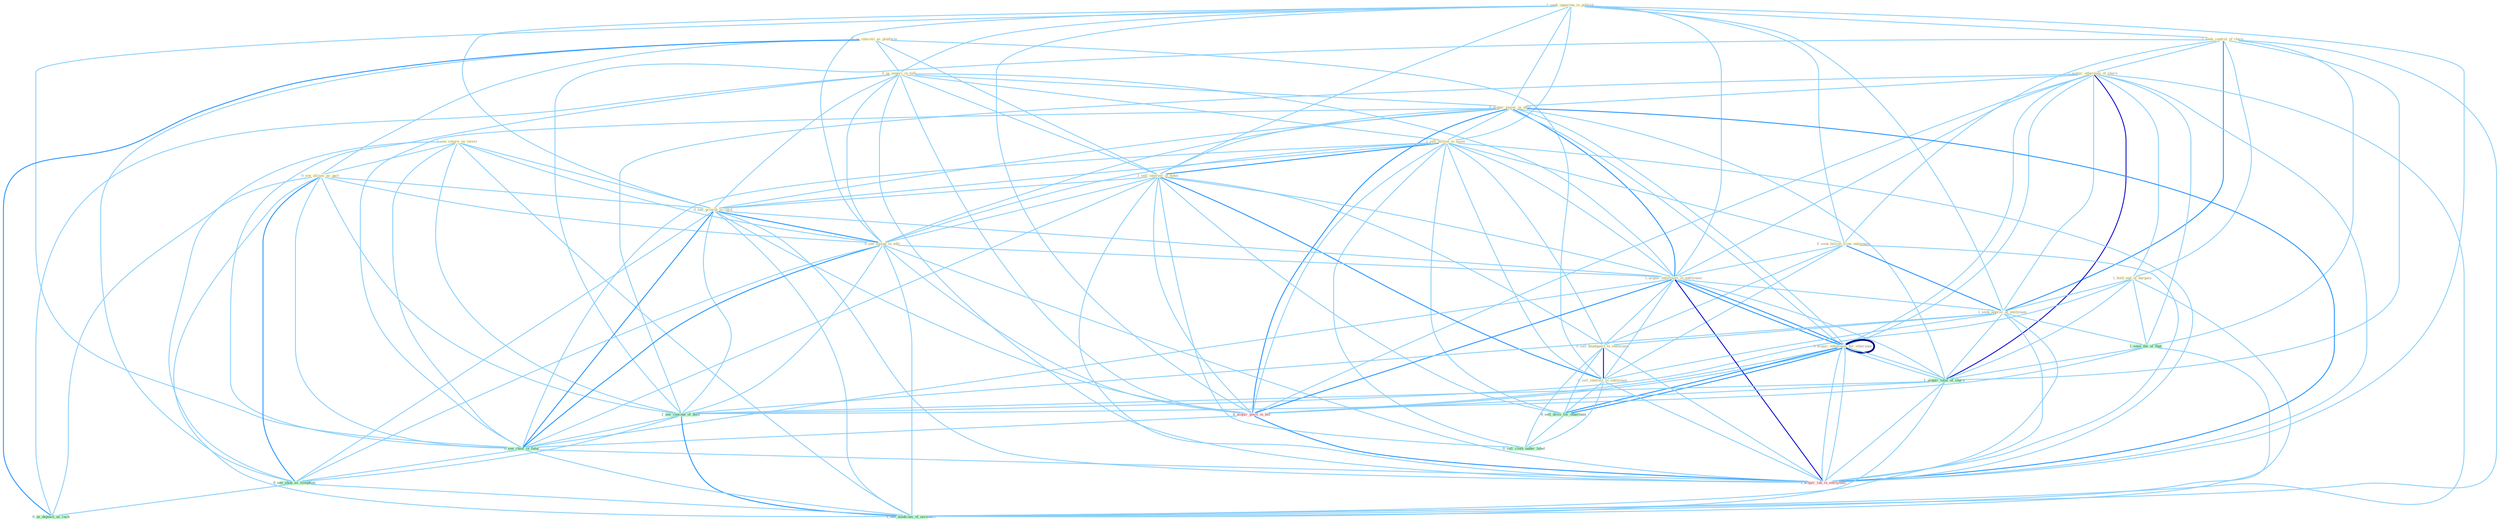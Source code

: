 Graph G{ 
    node
    [shape=polygon,style=filled,width=.5,height=.06,color="#BDFCC9",fixedsize=true,fontsize=4,
    fontcolor="#2f4f4f"];
    {node
    [color="#ffffe0", fontcolor="#8b7d6b"] "1_see_return_on_invest " "1_seek_opportun_in_publish " "0_us_interest_as_platform " "1_seek_control_of_chain " "1_acquir_othernum_of_share " "1_hold_end_of_bargain " "0_us_experi_in_talk " "0_acquir_major_in_offer " "0_see_allianc_as_part " "1_sell_billion_in_asset " "1_sell_interest_in_hotel " "0_seek_billion_from_entitynam " "0_see_growth_in_card " "0_see_footag_in_edit " "1_acquir_entitynam_in_entitynam " "0_acquir_entitynam_for_othernum " "1_seek_approv_of_entitynam " "0_sell_headquart_to_entitynam " "0_sell_interest_to_entitynam "}
{node [color="#fff0f5", fontcolor="#b22222"] "0_acquir_entitynam_for_othernum " "0_acquir_posit_in_bid " "1_acquir_lab_in_entitynam "}
edge [color="#B0E2FF"];

	"1_see_return_on_invest " -- "0_see_allianc_as_part " [w="1", color="#87cefa" ];
	"1_see_return_on_invest " -- "0_see_growth_in_card " [w="1", color="#87cefa" ];
	"1_see_return_on_invest " -- "0_see_footag_in_edit " [w="1", color="#87cefa" ];
	"1_see_return_on_invest " -- "1_see_concept_of_both " [w="1", color="#87cefa" ];
	"1_see_return_on_invest " -- "0_see_chief_in_futur " [w="1", color="#87cefa" ];
	"1_see_return_on_invest " -- "0_see_shop_as_symptom " [w="1", color="#87cefa" ];
	"1_see_return_on_invest " -- "1_see_modicum_of_normalci " [w="1", color="#87cefa" ];
	"1_seek_opportun_in_publish " -- "1_seek_control_of_chain " [w="1", color="#87cefa" ];
	"1_seek_opportun_in_publish " -- "0_us_experi_in_talk " [w="1", color="#87cefa" ];
	"1_seek_opportun_in_publish " -- "0_acquir_major_in_offer " [w="1", color="#87cefa" ];
	"1_seek_opportun_in_publish " -- "1_sell_billion_in_asset " [w="1", color="#87cefa" ];
	"1_seek_opportun_in_publish " -- "1_sell_interest_in_hotel " [w="1", color="#87cefa" ];
	"1_seek_opportun_in_publish " -- "0_seek_billion_from_entitynam " [w="1", color="#87cefa" ];
	"1_seek_opportun_in_publish " -- "0_see_growth_in_card " [w="1", color="#87cefa" ];
	"1_seek_opportun_in_publish " -- "0_see_footag_in_edit " [w="1", color="#87cefa" ];
	"1_seek_opportun_in_publish " -- "1_acquir_entitynam_in_entitynam " [w="1", color="#87cefa" ];
	"1_seek_opportun_in_publish " -- "1_seek_approv_of_entitynam " [w="1", color="#87cefa" ];
	"1_seek_opportun_in_publish " -- "0_acquir_posit_in_bid " [w="1", color="#87cefa" ];
	"1_seek_opportun_in_publish " -- "0_see_chief_in_futur " [w="1", color="#87cefa" ];
	"1_seek_opportun_in_publish " -- "1_acquir_lab_in_entitynam " [w="1", color="#87cefa" ];
	"0_us_interest_as_platform " -- "0_us_experi_in_talk " [w="1", color="#87cefa" ];
	"0_us_interest_as_platform " -- "0_see_allianc_as_part " [w="1", color="#87cefa" ];
	"0_us_interest_as_platform " -- "1_sell_interest_in_hotel " [w="1", color="#87cefa" ];
	"0_us_interest_as_platform " -- "0_sell_interest_to_entitynam " [w="1", color="#87cefa" ];
	"0_us_interest_as_platform " -- "0_see_shop_as_symptom " [w="1", color="#87cefa" ];
	"0_us_interest_as_platform " -- "0_us_deposit_as_cach " [w="2", color="#1e90ff" , len=0.8];
	"1_seek_control_of_chain " -- "1_acquir_othernum_of_share " [w="1", color="#87cefa" ];
	"1_seek_control_of_chain " -- "1_hold_end_of_bargain " [w="1", color="#87cefa" ];
	"1_seek_control_of_chain " -- "0_seek_billion_from_entitynam " [w="1", color="#87cefa" ];
	"1_seek_control_of_chain " -- "1_seek_approv_of_entitynam " [w="2", color="#1e90ff" , len=0.8];
	"1_seek_control_of_chain " -- "1_seen_the_of_that " [w="1", color="#87cefa" ];
	"1_seek_control_of_chain " -- "1_acquir_total_of_share " [w="1", color="#87cefa" ];
	"1_seek_control_of_chain " -- "1_see_concept_of_both " [w="1", color="#87cefa" ];
	"1_seek_control_of_chain " -- "1_see_modicum_of_normalci " [w="1", color="#87cefa" ];
	"1_acquir_othernum_of_share " -- "1_hold_end_of_bargain " [w="1", color="#87cefa" ];
	"1_acquir_othernum_of_share " -- "0_acquir_major_in_offer " [w="1", color="#87cefa" ];
	"1_acquir_othernum_of_share " -- "1_acquir_entitynam_in_entitynam " [w="1", color="#87cefa" ];
	"1_acquir_othernum_of_share " -- "0_acquir_entitynam_for_othernum " [w="1", color="#87cefa" ];
	"1_acquir_othernum_of_share " -- "1_seek_approv_of_entitynam " [w="1", color="#87cefa" ];
	"1_acquir_othernum_of_share " -- "0_acquir_entitynam_for_othernum " [w="1", color="#87cefa" ];
	"1_acquir_othernum_of_share " -- "1_seen_the_of_that " [w="1", color="#87cefa" ];
	"1_acquir_othernum_of_share " -- "1_acquir_total_of_share " [w="3", color="#0000cd" , len=0.6];
	"1_acquir_othernum_of_share " -- "0_acquir_posit_in_bid " [w="1", color="#87cefa" ];
	"1_acquir_othernum_of_share " -- "1_see_concept_of_both " [w="1", color="#87cefa" ];
	"1_acquir_othernum_of_share " -- "1_acquir_lab_in_entitynam " [w="1", color="#87cefa" ];
	"1_acquir_othernum_of_share " -- "1_see_modicum_of_normalci " [w="1", color="#87cefa" ];
	"1_hold_end_of_bargain " -- "1_seek_approv_of_entitynam " [w="1", color="#87cefa" ];
	"1_hold_end_of_bargain " -- "1_seen_the_of_that " [w="1", color="#87cefa" ];
	"1_hold_end_of_bargain " -- "1_acquir_total_of_share " [w="1", color="#87cefa" ];
	"1_hold_end_of_bargain " -- "1_see_concept_of_both " [w="1", color="#87cefa" ];
	"1_hold_end_of_bargain " -- "1_see_modicum_of_normalci " [w="1", color="#87cefa" ];
	"0_us_experi_in_talk " -- "0_acquir_major_in_offer " [w="1", color="#87cefa" ];
	"0_us_experi_in_talk " -- "1_sell_billion_in_asset " [w="1", color="#87cefa" ];
	"0_us_experi_in_talk " -- "1_sell_interest_in_hotel " [w="1", color="#87cefa" ];
	"0_us_experi_in_talk " -- "0_see_growth_in_card " [w="1", color="#87cefa" ];
	"0_us_experi_in_talk " -- "0_see_footag_in_edit " [w="1", color="#87cefa" ];
	"0_us_experi_in_talk " -- "1_acquir_entitynam_in_entitynam " [w="1", color="#87cefa" ];
	"0_us_experi_in_talk " -- "0_acquir_posit_in_bid " [w="1", color="#87cefa" ];
	"0_us_experi_in_talk " -- "0_see_chief_in_futur " [w="1", color="#87cefa" ];
	"0_us_experi_in_talk " -- "1_acquir_lab_in_entitynam " [w="1", color="#87cefa" ];
	"0_us_experi_in_talk " -- "0_us_deposit_as_cach " [w="1", color="#87cefa" ];
	"0_acquir_major_in_offer " -- "1_sell_billion_in_asset " [w="1", color="#87cefa" ];
	"0_acquir_major_in_offer " -- "1_sell_interest_in_hotel " [w="1", color="#87cefa" ];
	"0_acquir_major_in_offer " -- "0_see_growth_in_card " [w="1", color="#87cefa" ];
	"0_acquir_major_in_offer " -- "0_see_footag_in_edit " [w="1", color="#87cefa" ];
	"0_acquir_major_in_offer " -- "1_acquir_entitynam_in_entitynam " [w="2", color="#1e90ff" , len=0.8];
	"0_acquir_major_in_offer " -- "0_acquir_entitynam_for_othernum " [w="1", color="#87cefa" ];
	"0_acquir_major_in_offer " -- "0_acquir_entitynam_for_othernum " [w="1", color="#87cefa" ];
	"0_acquir_major_in_offer " -- "1_acquir_total_of_share " [w="1", color="#87cefa" ];
	"0_acquir_major_in_offer " -- "0_acquir_posit_in_bid " [w="2", color="#1e90ff" , len=0.8];
	"0_acquir_major_in_offer " -- "0_see_chief_in_futur " [w="1", color="#87cefa" ];
	"0_acquir_major_in_offer " -- "1_acquir_lab_in_entitynam " [w="2", color="#1e90ff" , len=0.8];
	"0_see_allianc_as_part " -- "0_see_growth_in_card " [w="1", color="#87cefa" ];
	"0_see_allianc_as_part " -- "0_see_footag_in_edit " [w="1", color="#87cefa" ];
	"0_see_allianc_as_part " -- "1_see_concept_of_both " [w="1", color="#87cefa" ];
	"0_see_allianc_as_part " -- "0_see_chief_in_futur " [w="1", color="#87cefa" ];
	"0_see_allianc_as_part " -- "0_see_shop_as_symptom " [w="2", color="#1e90ff" , len=0.8];
	"0_see_allianc_as_part " -- "0_us_deposit_as_cach " [w="1", color="#87cefa" ];
	"0_see_allianc_as_part " -- "1_see_modicum_of_normalci " [w="1", color="#87cefa" ];
	"1_sell_billion_in_asset " -- "1_sell_interest_in_hotel " [w="2", color="#1e90ff" , len=0.8];
	"1_sell_billion_in_asset " -- "0_seek_billion_from_entitynam " [w="1", color="#87cefa" ];
	"1_sell_billion_in_asset " -- "0_see_growth_in_card " [w="1", color="#87cefa" ];
	"1_sell_billion_in_asset " -- "0_see_footag_in_edit " [w="1", color="#87cefa" ];
	"1_sell_billion_in_asset " -- "1_acquir_entitynam_in_entitynam " [w="1", color="#87cefa" ];
	"1_sell_billion_in_asset " -- "0_sell_headquart_to_entitynam " [w="1", color="#87cefa" ];
	"1_sell_billion_in_asset " -- "0_sell_interest_to_entitynam " [w="1", color="#87cefa" ];
	"1_sell_billion_in_asset " -- "0_sell_divis_for_othernum " [w="1", color="#87cefa" ];
	"1_sell_billion_in_asset " -- "0_sell_cloth_under_label " [w="1", color="#87cefa" ];
	"1_sell_billion_in_asset " -- "0_acquir_posit_in_bid " [w="1", color="#87cefa" ];
	"1_sell_billion_in_asset " -- "0_see_chief_in_futur " [w="1", color="#87cefa" ];
	"1_sell_billion_in_asset " -- "1_acquir_lab_in_entitynam " [w="1", color="#87cefa" ];
	"1_sell_interest_in_hotel " -- "0_see_growth_in_card " [w="1", color="#87cefa" ];
	"1_sell_interest_in_hotel " -- "0_see_footag_in_edit " [w="1", color="#87cefa" ];
	"1_sell_interest_in_hotel " -- "1_acquir_entitynam_in_entitynam " [w="1", color="#87cefa" ];
	"1_sell_interest_in_hotel " -- "0_sell_headquart_to_entitynam " [w="1", color="#87cefa" ];
	"1_sell_interest_in_hotel " -- "0_sell_interest_to_entitynam " [w="2", color="#1e90ff" , len=0.8];
	"1_sell_interest_in_hotel " -- "0_sell_divis_for_othernum " [w="1", color="#87cefa" ];
	"1_sell_interest_in_hotel " -- "0_sell_cloth_under_label " [w="1", color="#87cefa" ];
	"1_sell_interest_in_hotel " -- "0_acquir_posit_in_bid " [w="1", color="#87cefa" ];
	"1_sell_interest_in_hotel " -- "0_see_chief_in_futur " [w="1", color="#87cefa" ];
	"1_sell_interest_in_hotel " -- "1_acquir_lab_in_entitynam " [w="1", color="#87cefa" ];
	"0_seek_billion_from_entitynam " -- "1_acquir_entitynam_in_entitynam " [w="1", color="#87cefa" ];
	"0_seek_billion_from_entitynam " -- "1_seek_approv_of_entitynam " [w="2", color="#1e90ff" , len=0.8];
	"0_seek_billion_from_entitynam " -- "0_sell_headquart_to_entitynam " [w="1", color="#87cefa" ];
	"0_seek_billion_from_entitynam " -- "0_sell_interest_to_entitynam " [w="1", color="#87cefa" ];
	"0_seek_billion_from_entitynam " -- "1_acquir_lab_in_entitynam " [w="1", color="#87cefa" ];
	"0_see_growth_in_card " -- "0_see_footag_in_edit " [w="2", color="#1e90ff" , len=0.8];
	"0_see_growth_in_card " -- "1_acquir_entitynam_in_entitynam " [w="1", color="#87cefa" ];
	"0_see_growth_in_card " -- "0_acquir_posit_in_bid " [w="1", color="#87cefa" ];
	"0_see_growth_in_card " -- "1_see_concept_of_both " [w="1", color="#87cefa" ];
	"0_see_growth_in_card " -- "0_see_chief_in_futur " [w="2", color="#1e90ff" , len=0.8];
	"0_see_growth_in_card " -- "0_see_shop_as_symptom " [w="1", color="#87cefa" ];
	"0_see_growth_in_card " -- "1_acquir_lab_in_entitynam " [w="1", color="#87cefa" ];
	"0_see_growth_in_card " -- "1_see_modicum_of_normalci " [w="1", color="#87cefa" ];
	"0_see_footag_in_edit " -- "1_acquir_entitynam_in_entitynam " [w="1", color="#87cefa" ];
	"0_see_footag_in_edit " -- "0_acquir_posit_in_bid " [w="1", color="#87cefa" ];
	"0_see_footag_in_edit " -- "1_see_concept_of_both " [w="1", color="#87cefa" ];
	"0_see_footag_in_edit " -- "0_see_chief_in_futur " [w="2", color="#1e90ff" , len=0.8];
	"0_see_footag_in_edit " -- "0_see_shop_as_symptom " [w="1", color="#87cefa" ];
	"0_see_footag_in_edit " -- "1_acquir_lab_in_entitynam " [w="1", color="#87cefa" ];
	"0_see_footag_in_edit " -- "1_see_modicum_of_normalci " [w="1", color="#87cefa" ];
	"1_acquir_entitynam_in_entitynam " -- "0_acquir_entitynam_for_othernum " [w="2", color="#1e90ff" , len=0.8];
	"1_acquir_entitynam_in_entitynam " -- "1_seek_approv_of_entitynam " [w="1", color="#87cefa" ];
	"1_acquir_entitynam_in_entitynam " -- "0_sell_headquart_to_entitynam " [w="1", color="#87cefa" ];
	"1_acquir_entitynam_in_entitynam " -- "0_sell_interest_to_entitynam " [w="1", color="#87cefa" ];
	"1_acquir_entitynam_in_entitynam " -- "0_acquir_entitynam_for_othernum " [w="2", color="#1e90ff" , len=0.8];
	"1_acquir_entitynam_in_entitynam " -- "1_acquir_total_of_share " [w="1", color="#87cefa" ];
	"1_acquir_entitynam_in_entitynam " -- "0_acquir_posit_in_bid " [w="2", color="#1e90ff" , len=0.8];
	"1_acquir_entitynam_in_entitynam " -- "0_see_chief_in_futur " [w="1", color="#87cefa" ];
	"1_acquir_entitynam_in_entitynam " -- "1_acquir_lab_in_entitynam " [w="3", color="#0000cd" , len=0.6];
	"0_acquir_entitynam_for_othernum " -- "0_acquir_entitynam_for_othernum " [w="4", style=bold, color="#000080", len=0.4];
	"0_acquir_entitynam_for_othernum " -- "0_sell_divis_for_othernum " [w="2", color="#1e90ff" , len=0.8];
	"0_acquir_entitynam_for_othernum " -- "1_acquir_total_of_share " [w="1", color="#87cefa" ];
	"0_acquir_entitynam_for_othernum " -- "0_acquir_posit_in_bid " [w="1", color="#87cefa" ];
	"0_acquir_entitynam_for_othernum " -- "1_acquir_lab_in_entitynam " [w="1", color="#87cefa" ];
	"1_seek_approv_of_entitynam " -- "0_sell_headquart_to_entitynam " [w="1", color="#87cefa" ];
	"1_seek_approv_of_entitynam " -- "0_sell_interest_to_entitynam " [w="1", color="#87cefa" ];
	"1_seek_approv_of_entitynam " -- "1_seen_the_of_that " [w="1", color="#87cefa" ];
	"1_seek_approv_of_entitynam " -- "1_acquir_total_of_share " [w="1", color="#87cefa" ];
	"1_seek_approv_of_entitynam " -- "1_see_concept_of_both " [w="1", color="#87cefa" ];
	"1_seek_approv_of_entitynam " -- "1_acquir_lab_in_entitynam " [w="1", color="#87cefa" ];
	"1_seek_approv_of_entitynam " -- "1_see_modicum_of_normalci " [w="1", color="#87cefa" ];
	"0_sell_headquart_to_entitynam " -- "0_sell_interest_to_entitynam " [w="3", color="#0000cd" , len=0.6];
	"0_sell_headquart_to_entitynam " -- "0_sell_divis_for_othernum " [w="1", color="#87cefa" ];
	"0_sell_headquart_to_entitynam " -- "0_sell_cloth_under_label " [w="1", color="#87cefa" ];
	"0_sell_headquart_to_entitynam " -- "1_acquir_lab_in_entitynam " [w="1", color="#87cefa" ];
	"0_sell_interest_to_entitynam " -- "0_sell_divis_for_othernum " [w="1", color="#87cefa" ];
	"0_sell_interest_to_entitynam " -- "0_sell_cloth_under_label " [w="1", color="#87cefa" ];
	"0_sell_interest_to_entitynam " -- "1_acquir_lab_in_entitynam " [w="1", color="#87cefa" ];
	"0_acquir_entitynam_for_othernum " -- "0_sell_divis_for_othernum " [w="2", color="#1e90ff" , len=0.8];
	"0_acquir_entitynam_for_othernum " -- "1_acquir_total_of_share " [w="1", color="#87cefa" ];
	"0_acquir_entitynam_for_othernum " -- "0_acquir_posit_in_bid " [w="1", color="#87cefa" ];
	"0_acquir_entitynam_for_othernum " -- "1_acquir_lab_in_entitynam " [w="1", color="#87cefa" ];
	"1_seen_the_of_that " -- "1_acquir_total_of_share " [w="1", color="#87cefa" ];
	"1_seen_the_of_that " -- "1_see_concept_of_both " [w="1", color="#87cefa" ];
	"1_seen_the_of_that " -- "1_see_modicum_of_normalci " [w="1", color="#87cefa" ];
	"0_sell_divis_for_othernum " -- "0_sell_cloth_under_label " [w="1", color="#87cefa" ];
	"1_acquir_total_of_share " -- "0_acquir_posit_in_bid " [w="1", color="#87cefa" ];
	"1_acquir_total_of_share " -- "1_see_concept_of_both " [w="1", color="#87cefa" ];
	"1_acquir_total_of_share " -- "1_acquir_lab_in_entitynam " [w="1", color="#87cefa" ];
	"1_acquir_total_of_share " -- "1_see_modicum_of_normalci " [w="1", color="#87cefa" ];
	"0_acquir_posit_in_bid " -- "0_see_chief_in_futur " [w="1", color="#87cefa" ];
	"0_acquir_posit_in_bid " -- "1_acquir_lab_in_entitynam " [w="2", color="#1e90ff" , len=0.8];
	"1_see_concept_of_both " -- "0_see_chief_in_futur " [w="1", color="#87cefa" ];
	"1_see_concept_of_both " -- "0_see_shop_as_symptom " [w="1", color="#87cefa" ];
	"1_see_concept_of_both " -- "1_see_modicum_of_normalci " [w="2", color="#1e90ff" , len=0.8];
	"0_see_chief_in_futur " -- "0_see_shop_as_symptom " [w="1", color="#87cefa" ];
	"0_see_chief_in_futur " -- "1_acquir_lab_in_entitynam " [w="1", color="#87cefa" ];
	"0_see_chief_in_futur " -- "1_see_modicum_of_normalci " [w="1", color="#87cefa" ];
	"0_see_shop_as_symptom " -- "0_us_deposit_as_cach " [w="1", color="#87cefa" ];
	"0_see_shop_as_symptom " -- "1_see_modicum_of_normalci " [w="1", color="#87cefa" ];
}